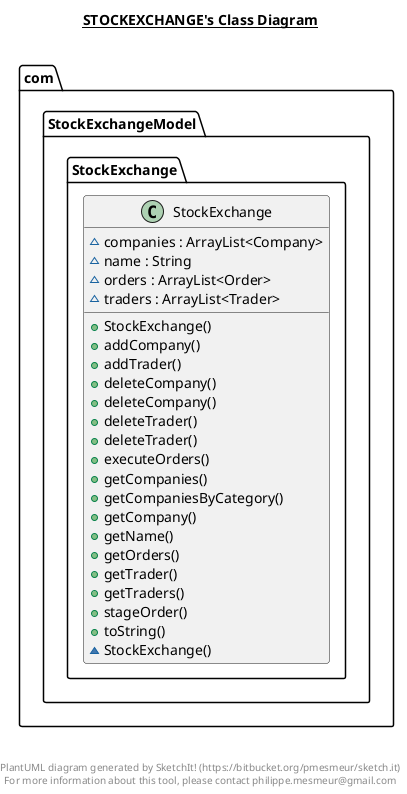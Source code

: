 @startuml

title __STOCKEXCHANGE's Class Diagram__\n

  namespace com.StockExchangeModel {
    namespace StockExchange {
      class com.StockExchangeModel.StockExchange.StockExchange {
          ~ companies : ArrayList<Company>
          ~ name : String
          ~ orders : ArrayList<Order>
          ~ traders : ArrayList<Trader>
          + StockExchange()
          + addCompany()
          + addTrader()
          + deleteCompany()
          + deleteCompany()
          + deleteTrader()
          + deleteTrader()
          + executeOrders()
          + getCompanies()
          + getCompaniesByCategory()
          + getCompany()
          + getName()
          + getOrders()
          + getTrader()
          + getTraders()
          + stageOrder()
          + toString()
          ~ StockExchange()
      }
    }
  }
  



right footer


PlantUML diagram generated by SketchIt! (https://bitbucket.org/pmesmeur/sketch.it)
For more information about this tool, please contact philippe.mesmeur@gmail.com
endfooter

@enduml

